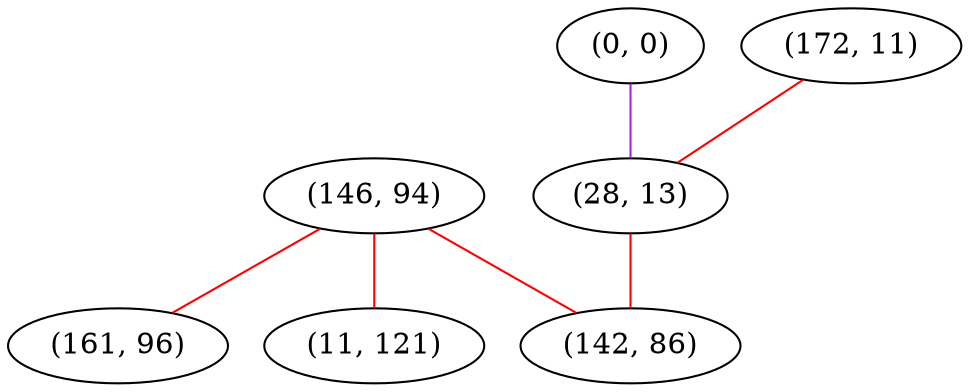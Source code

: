 graph "" {
"(146, 94)";
"(0, 0)";
"(172, 11)";
"(28, 13)";
"(161, 96)";
"(11, 121)";
"(142, 86)";
"(146, 94)" -- "(161, 96)"  [color=red, key=0, weight=1];
"(146, 94)" -- "(11, 121)"  [color=red, key=0, weight=1];
"(146, 94)" -- "(142, 86)"  [color=red, key=0, weight=1];
"(0, 0)" -- "(28, 13)"  [color=purple, key=0, weight=4];
"(172, 11)" -- "(28, 13)"  [color=red, key=0, weight=1];
"(28, 13)" -- "(142, 86)"  [color=red, key=0, weight=1];
}
